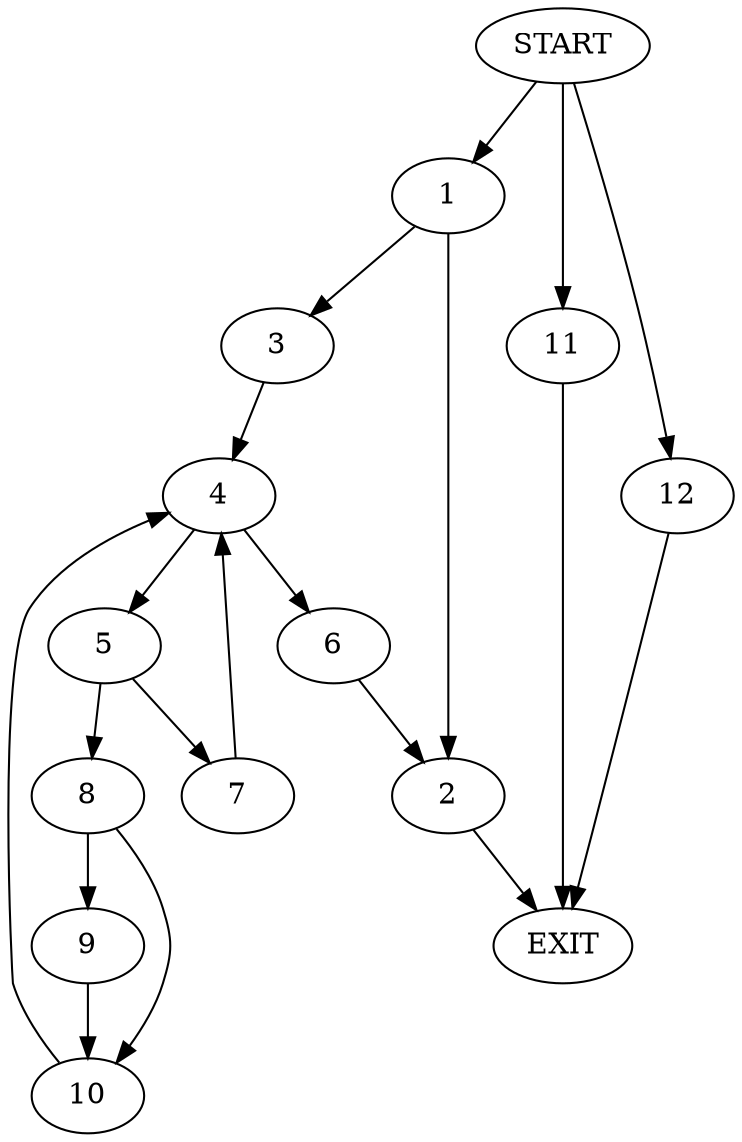digraph {
0 [label="START"]
13 [label="EXIT"]
0 -> 1
1 -> 2
1 -> 3
3 -> 4
2 -> 13
4 -> 5
4 -> 6
6 -> 2
5 -> 7
5 -> 8
7 -> 4
8 -> 9
8 -> 10
10 -> 4
9 -> 10
0 -> 11
11 -> 13
0 -> 12
12 -> 13
}
